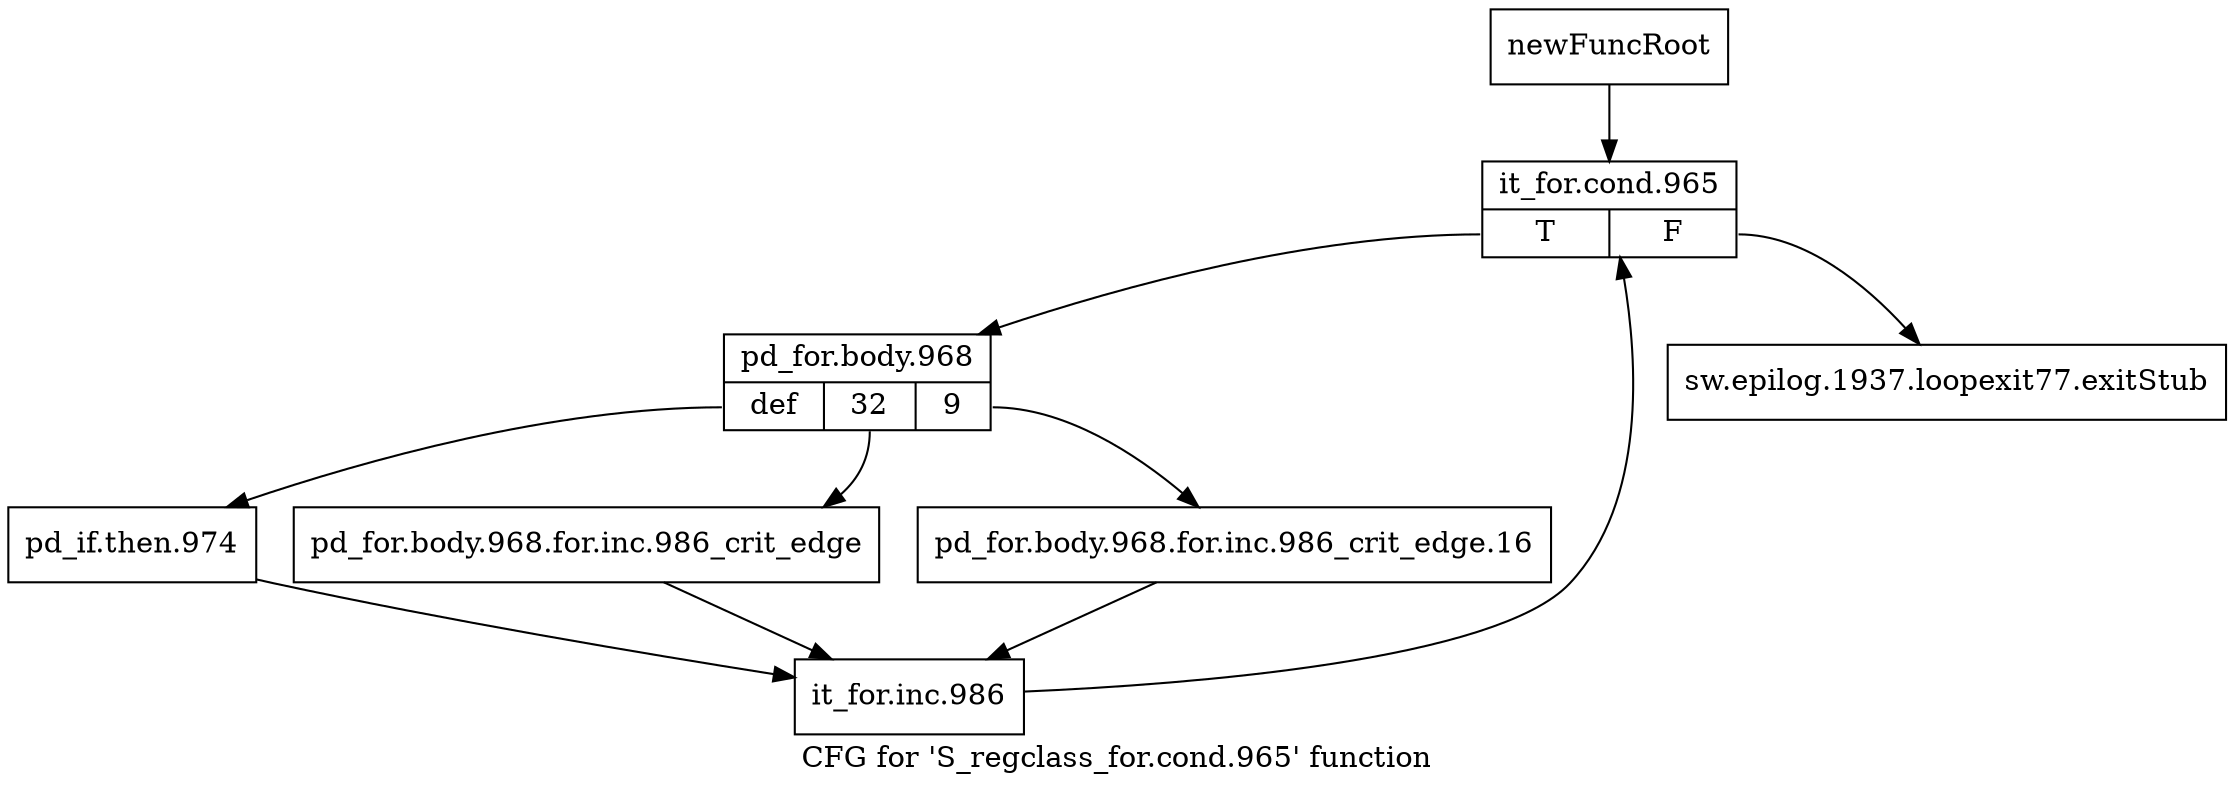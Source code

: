 digraph "CFG for 'S_regclass_for.cond.965' function" {
	label="CFG for 'S_regclass_for.cond.965' function";

	Node0x521ac70 [shape=record,label="{newFuncRoot}"];
	Node0x521ac70 -> Node0x521ad10;
	Node0x521acc0 [shape=record,label="{sw.epilog.1937.loopexit77.exitStub}"];
	Node0x521ad10 [shape=record,label="{it_for.cond.965|{<s0>T|<s1>F}}"];
	Node0x521ad10:s0 -> Node0x521ad60;
	Node0x521ad10:s1 -> Node0x521acc0;
	Node0x521ad60 [shape=record,label="{pd_for.body.968|{<s0>def|<s1>32|<s2>9}}"];
	Node0x521ad60:s0 -> Node0x521ae50;
	Node0x521ad60:s1 -> Node0x521ae00;
	Node0x521ad60:s2 -> Node0x521adb0;
	Node0x521adb0 [shape=record,label="{pd_for.body.968.for.inc.986_crit_edge.16}"];
	Node0x521adb0 -> Node0x521aea0;
	Node0x521ae00 [shape=record,label="{pd_for.body.968.for.inc.986_crit_edge}"];
	Node0x521ae00 -> Node0x521aea0;
	Node0x521ae50 [shape=record,label="{pd_if.then.974}"];
	Node0x521ae50 -> Node0x521aea0;
	Node0x521aea0 [shape=record,label="{it_for.inc.986}"];
	Node0x521aea0 -> Node0x521ad10;
}
